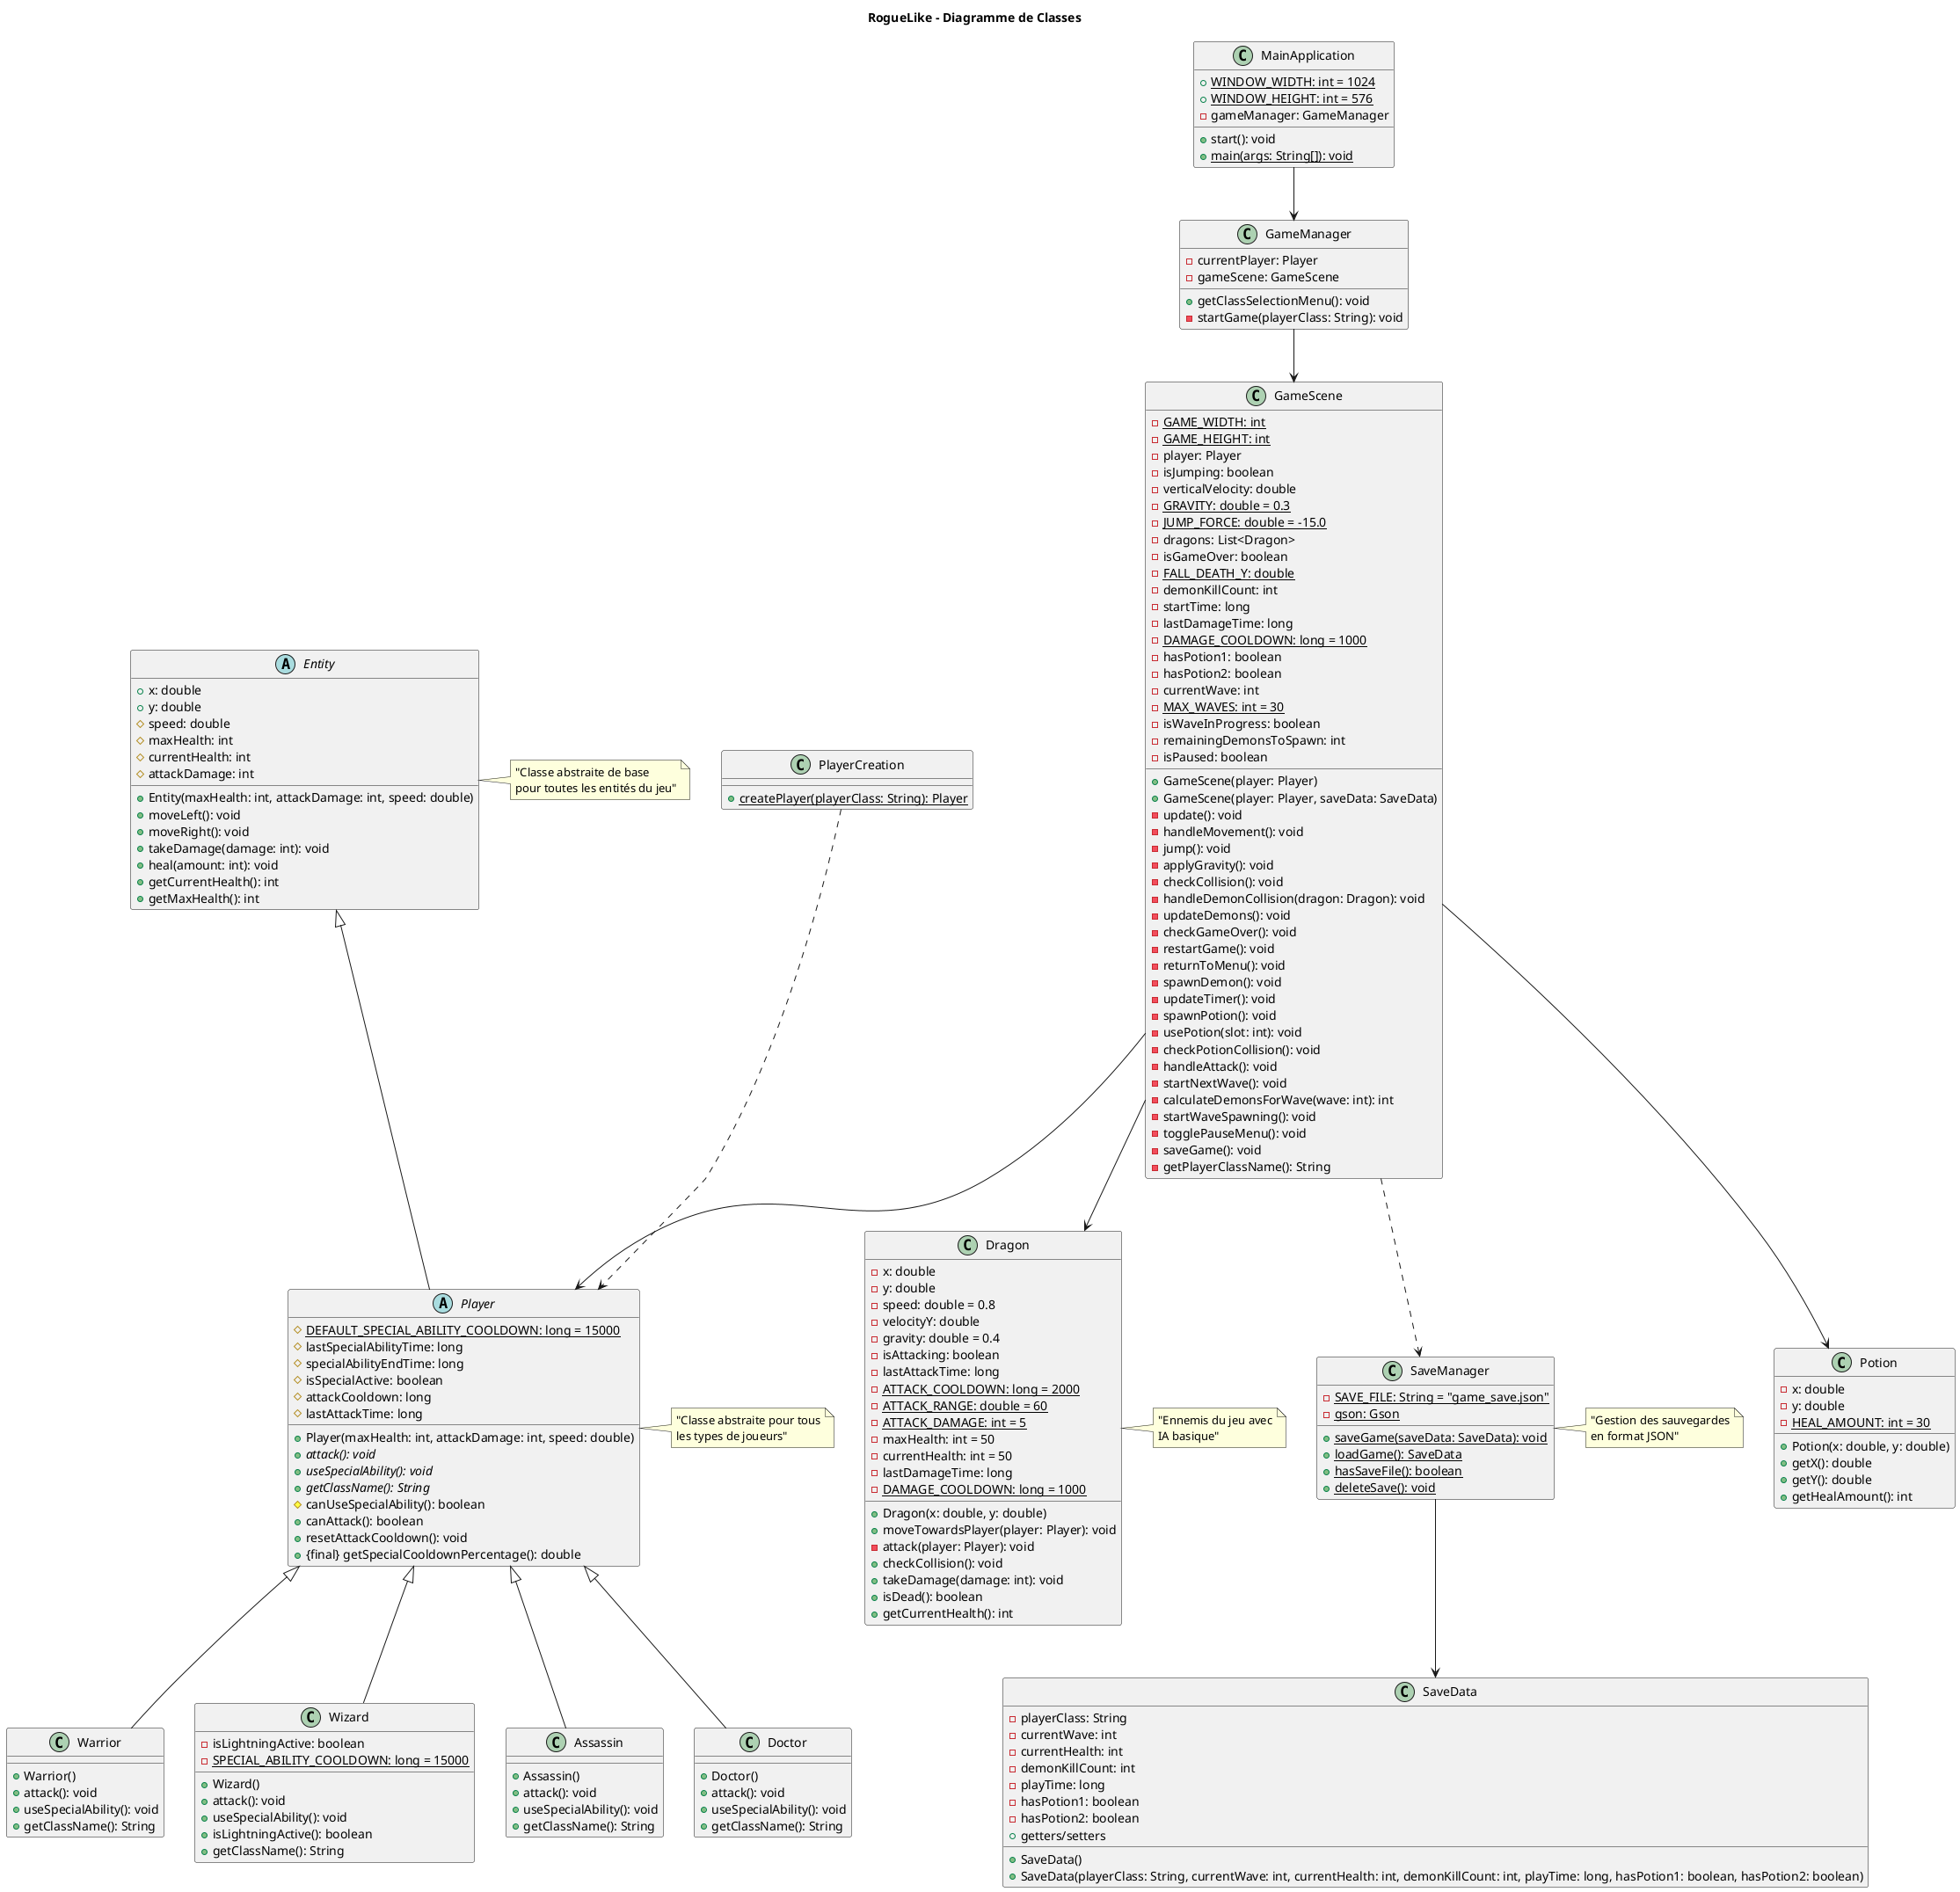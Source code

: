 @startuml
title RogueLike - Diagramme de Classes

abstract class Entity {
  + x: double
  + y: double
  # speed: double
  # maxHealth: int
  # currentHealth: int
  # attackDamage: int
  + Entity(maxHealth: int, attackDamage: int, speed: double)
  + moveLeft(): void
  + moveRight(): void
  + takeDamage(damage: int): void
  + heal(amount: int): void
  + getCurrentHealth(): int
  + getMaxHealth(): int
}

abstract class Player extends Entity {
  # {static} DEFAULT_SPECIAL_ABILITY_COOLDOWN: long = 15000
  # lastSpecialAbilityTime: long
  # specialAbilityEndTime: long
  # isSpecialActive: boolean
  # attackCooldown: long
  # lastAttackTime: long
  + Player(maxHealth: int, attackDamage: int, speed: double)
  + {abstract} attack(): void
  + {abstract} useSpecialAbility(): void
  + {abstract} getClassName(): String
  # canUseSpecialAbility(): boolean
  + canAttack(): boolean
  + resetAttackCooldown(): void
  + {final} getSpecialCooldownPercentage(): double
}

class Warrior extends Player {
  + Warrior()
  + attack(): void
  + useSpecialAbility(): void
  + getClassName(): String
}

class Wizard extends Player {
  - isLightningActive: boolean
  - {static} SPECIAL_ABILITY_COOLDOWN: long = 15000
  + Wizard()
  + attack(): void
  + useSpecialAbility(): void
  + isLightningActive(): boolean
  + getClassName(): String
}

class Assassin extends Player {
  + Assassin()
  + attack(): void
  + useSpecialAbility(): void
  + getClassName(): String
}

class Doctor extends Player {
  + Doctor()
  + attack(): void
  + useSpecialAbility(): void
  + getClassName(): String
}

class Dragon {
  - x: double
  - y: double
  - speed: double = 0.8
  - velocityY: double
  - gravity: double = 0.4
  - isAttacking: boolean
  - lastAttackTime: long
  - {static} ATTACK_COOLDOWN: long = 2000
  - {static} ATTACK_RANGE: double = 60
  - {static} ATTACK_DAMAGE: int = 5
  - maxHealth: int = 50
  - currentHealth: int = 50
  - lastDamageTime: long
  - {static} DAMAGE_COOLDOWN: long = 1000
  + Dragon(x: double, y: double)
  + moveTowardsPlayer(player: Player): void
  - attack(player: Player): void
  + checkCollision(): void
  + takeDamage(damage: int): void
  + isDead(): boolean
  + getCurrentHealth(): int
}

class GameScene {
  - {static} GAME_WIDTH: int
  - {static} GAME_HEIGHT: int
  - player: Player
  - isJumping: boolean
  - verticalVelocity: double
  - {static} GRAVITY: double = 0.3
  - {static} JUMP_FORCE: double = -15.0
  - dragons: List<Dragon>
  - isGameOver: boolean
  - {static} FALL_DEATH_Y: double
  - demonKillCount: int
  - startTime: long
  - lastDamageTime: long
  - {static} DAMAGE_COOLDOWN: long = 1000
  - hasPotion1: boolean
  - hasPotion2: boolean
  - currentWave: int
  - {static} MAX_WAVES: int = 30
  - isWaveInProgress: boolean
  - remainingDemonsToSpawn: int
  - isPaused: boolean
  + GameScene(player: Player)
  + GameScene(player: Player, saveData: SaveData)
  - update(): void
  - handleMovement(): void
  - jump(): void
  - applyGravity(): void
  - checkCollision(): void
  - handleDemonCollision(dragon: Dragon): void
  - updateDemons(): void
  - checkGameOver(): void
  - restartGame(): void
  - returnToMenu(): void
  - spawnDemon(): void
  - updateTimer(): void
  - spawnPotion(): void
  - usePotion(slot: int): void
  - checkPotionCollision(): void
  - handleAttack(): void
  - startNextWave(): void
  - calculateDemonsForWave(wave: int): int
  - startWaveSpawning(): void
  - togglePauseMenu(): void
  - saveGame(): void
  - getPlayerClassName(): String
}

class GameManager {
  - currentPlayer: Player
  - gameScene: GameScene
  + getClassSelectionMenu(): void
  - startGame(playerClass: String): void
}

class SaveManager {
  - {static} SAVE_FILE: String = "game_save.json"
  - {static} gson: Gson
  + {static} saveGame(saveData: SaveData): void
  + {static} loadGame(): SaveData
  + {static} hasSaveFile(): boolean
  + {static} deleteSave(): void
}

class SaveData {
  - playerClass: String
  - currentWave: int
  - currentHealth: int
  - demonKillCount: int
  - playTime: long
  - hasPotion1: boolean
  - hasPotion2: boolean
  + SaveData()
  + SaveData(playerClass: String, currentWave: int, currentHealth: int, demonKillCount: int, playTime: long, hasPotion1: boolean, hasPotion2: boolean)
  + getters/setters
}

class MainApplication {
  + {static} WINDOW_WIDTH: int = 1024
  + {static} WINDOW_HEIGHT: int = 576
  - gameManager: GameManager
  + start(): void
  + {static} main(args: String[]): void
}

class PlayerCreation {
  + {static} createPlayer(playerClass: String): Player
}

class Potion {
  - x: double
  - y: double
  - {static} HEAL_AMOUNT: int = 30
  + Potion(x: double, y: double)
  + getX(): double
  + getY(): double
  + getHealAmount(): int
}

MainApplication --> GameManager
GameManager --> GameScene
GameScene --> Player
GameScene --> Dragon
GameScene --> Potion
GameScene ..> SaveManager
SaveManager --> SaveData
PlayerCreation ..> Player

note right of Entity : "Classe abstraite de base\npour toutes les entités du jeu"
note right of Player : "Classe abstraite pour tous\nles types de joueurs"
note right of Dragon : "Ennemis du jeu avec\nIA basique"
note right of SaveManager : "Gestion des sauvegardes\nen format JSON"

@enduml